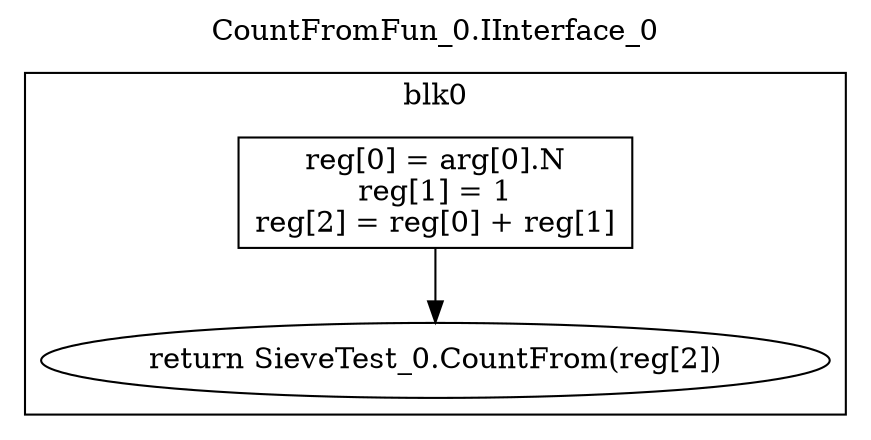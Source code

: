digraph {
  rankdir=TB;
  b0_l0 -> b0_ret
  b0_l0 [label="reg[0] = arg[0].N\nreg[1] = 1\nreg[2] = reg[0] + reg[1]\n", shape=box]
  b0_ret [label="return SieveTest_0.CountFrom(reg[2])"]
  subgraph cluster_b0 {
    label = "blk0";
    b0_l0;
    b0_ret;
  }
  labelloc="t"
  label="CountFromFun_0.IInterface_0"
}